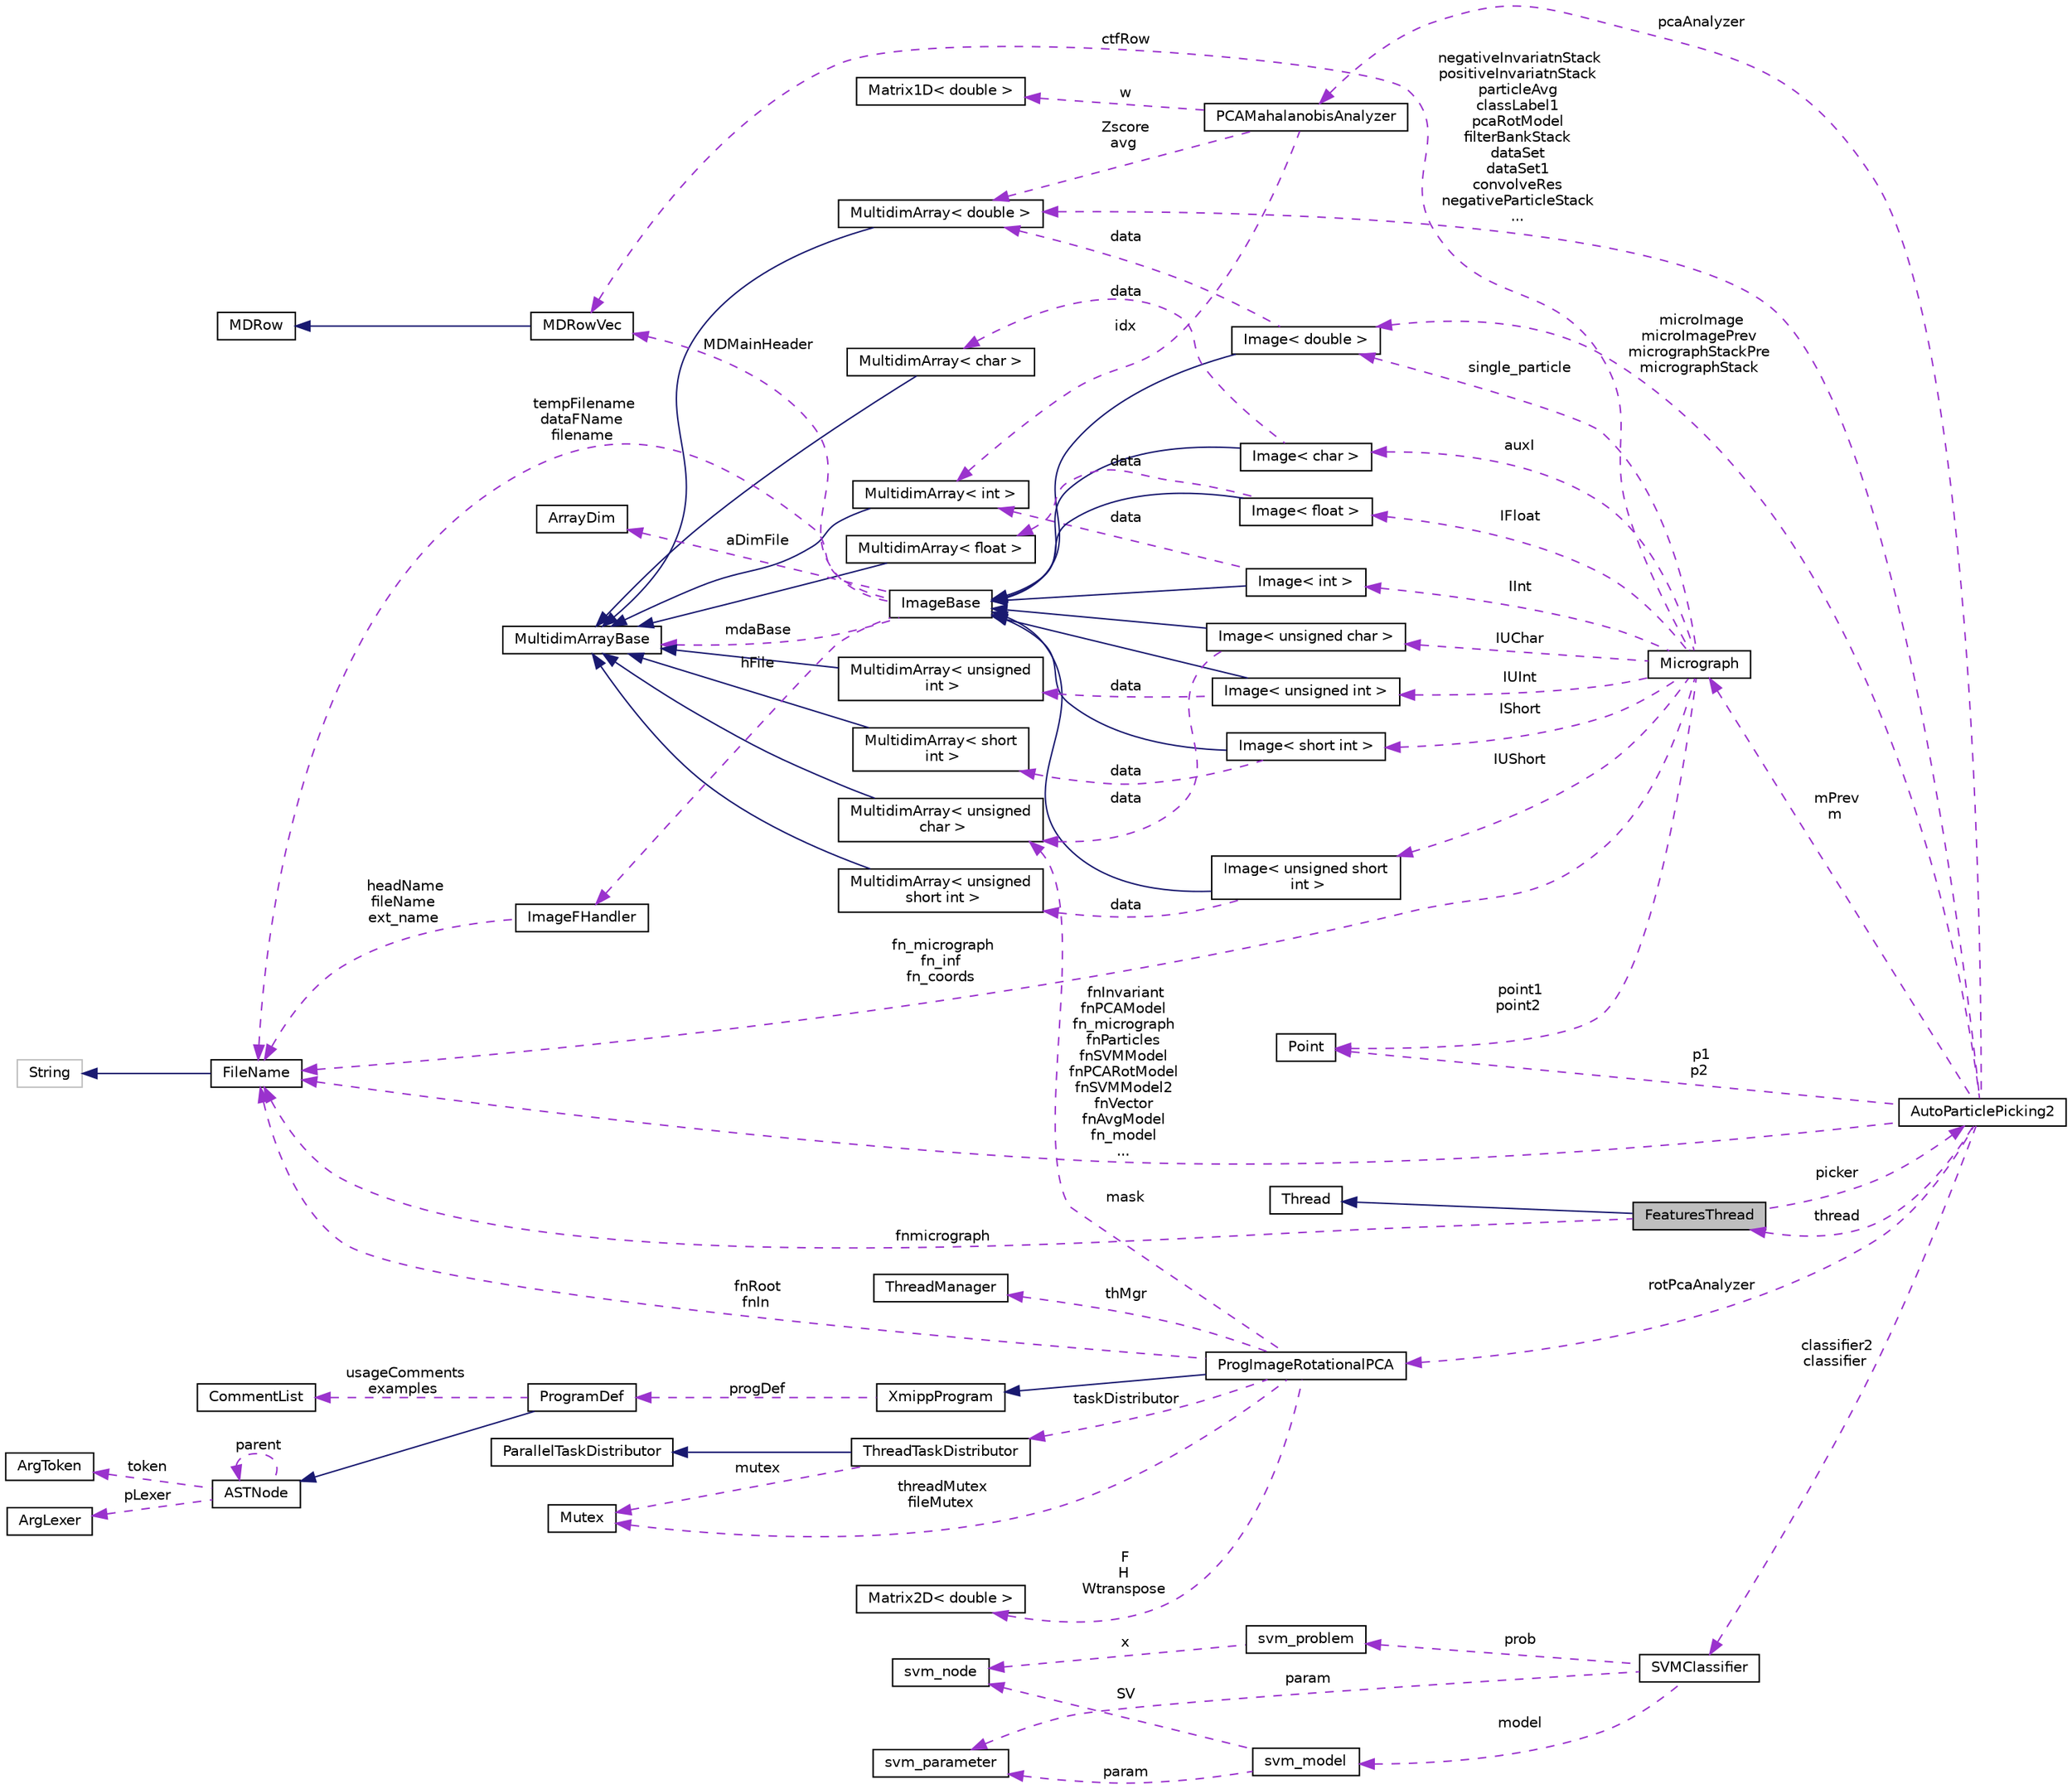 digraph "FeaturesThread"
{
  edge [fontname="Helvetica",fontsize="10",labelfontname="Helvetica",labelfontsize="10"];
  node [fontname="Helvetica",fontsize="10",shape=record];
  rankdir="LR";
  Node2 [label="FeaturesThread",height=0.2,width=0.4,color="black", fillcolor="grey75", style="filled", fontcolor="black"];
  Node3 -> Node2 [dir="back",color="midnightblue",fontsize="10",style="solid",fontname="Helvetica"];
  Node3 [label="Thread",height=0.2,width=0.4,color="black", fillcolor="white", style="filled",URL="$classThread.html"];
  Node4 -> Node2 [dir="back",color="darkorchid3",fontsize="10",style="dashed",label=" picker" ,fontname="Helvetica"];
  Node4 [label="AutoParticlePicking2",height=0.2,width=0.4,color="black", fillcolor="white", style="filled",URL="$classAutoParticlePicking2.html"];
  Node5 -> Node4 [dir="back",color="darkorchid3",fontsize="10",style="dashed",label=" pcaAnalyzer" ,fontname="Helvetica"];
  Node5 [label="PCAMahalanobisAnalyzer",height=0.2,width=0.4,color="black", fillcolor="white", style="filled",URL="$classPCAMahalanobisAnalyzer.html"];
  Node6 -> Node5 [dir="back",color="darkorchid3",fontsize="10",style="dashed",label=" w" ,fontname="Helvetica"];
  Node6 [label="Matrix1D\< double \>",height=0.2,width=0.4,color="black", fillcolor="white", style="filled",URL="$classMatrix1D.html"];
  Node7 -> Node5 [dir="back",color="darkorchid3",fontsize="10",style="dashed",label=" Zscore\navg" ,fontname="Helvetica"];
  Node7 [label="MultidimArray\< double \>",height=0.2,width=0.4,color="black", fillcolor="white", style="filled",URL="$classMultidimArray.html"];
  Node8 -> Node7 [dir="back",color="midnightblue",fontsize="10",style="solid",fontname="Helvetica"];
  Node8 [label="MultidimArrayBase",height=0.2,width=0.4,color="black", fillcolor="white", style="filled",URL="$classMultidimArrayBase.html"];
  Node9 -> Node5 [dir="back",color="darkorchid3",fontsize="10",style="dashed",label=" idx" ,fontname="Helvetica"];
  Node9 [label="MultidimArray\< int \>",height=0.2,width=0.4,color="black", fillcolor="white", style="filled",URL="$classMultidimArray.html"];
  Node8 -> Node9 [dir="back",color="midnightblue",fontsize="10",style="solid",fontname="Helvetica"];
  Node2 -> Node4 [dir="back",color="darkorchid3",fontsize="10",style="dashed",label=" thread" ,fontname="Helvetica"];
  Node10 -> Node4 [dir="back",color="darkorchid3",fontsize="10",style="dashed",label=" classifier2\nclassifier" ,fontname="Helvetica"];
  Node10 [label="SVMClassifier",height=0.2,width=0.4,color="black", fillcolor="white", style="filled",URL="$classSVMClassifier.html"];
  Node11 -> Node10 [dir="back",color="darkorchid3",fontsize="10",style="dashed",label=" prob" ,fontname="Helvetica"];
  Node11 [label="svm_problem",height=0.2,width=0.4,color="black", fillcolor="white", style="filled",URL="$structsvm__problem.html"];
  Node12 -> Node11 [dir="back",color="darkorchid3",fontsize="10",style="dashed",label=" x" ,fontname="Helvetica"];
  Node12 [label="svm_node",height=0.2,width=0.4,color="black", fillcolor="white", style="filled",URL="$structsvm__node.html"];
  Node13 -> Node10 [dir="back",color="darkorchid3",fontsize="10",style="dashed",label=" model" ,fontname="Helvetica"];
  Node13 [label="svm_model",height=0.2,width=0.4,color="black", fillcolor="white", style="filled",URL="$structsvm__model.html"];
  Node12 -> Node13 [dir="back",color="darkorchid3",fontsize="10",style="dashed",label=" SV" ,fontname="Helvetica"];
  Node14 -> Node13 [dir="back",color="darkorchid3",fontsize="10",style="dashed",label=" param" ,fontname="Helvetica"];
  Node14 [label="svm_parameter",height=0.2,width=0.4,color="black", fillcolor="white", style="filled",URL="$structsvm__parameter.html"];
  Node14 -> Node10 [dir="back",color="darkorchid3",fontsize="10",style="dashed",label=" param" ,fontname="Helvetica"];
  Node15 -> Node4 [dir="back",color="darkorchid3",fontsize="10",style="dashed",label=" mPrev\nm" ,fontname="Helvetica"];
  Node15 [label="Micrograph",height=0.2,width=0.4,color="black", fillcolor="white", style="filled",URL="$classMicrograph.html"];
  Node16 -> Node15 [dir="back",color="darkorchid3",fontsize="10",style="dashed",label=" auxI" ,fontname="Helvetica"];
  Node16 [label="Image\< char \>",height=0.2,width=0.4,color="black", fillcolor="white", style="filled",URL="$classImage.html"];
  Node17 -> Node16 [dir="back",color="midnightblue",fontsize="10",style="solid",fontname="Helvetica"];
  Node17 [label="ImageBase",height=0.2,width=0.4,color="black", fillcolor="white", style="filled",URL="$classImageBase.html",tooltip="Image base class. "];
  Node8 -> Node17 [dir="back",color="darkorchid3",fontsize="10",style="dashed",label=" mdaBase" ,fontname="Helvetica"];
  Node18 -> Node17 [dir="back",color="darkorchid3",fontsize="10",style="dashed",label=" MDMainHeader" ,fontname="Helvetica"];
  Node18 [label="MDRowVec",height=0.2,width=0.4,color="black", fillcolor="white", style="filled",URL="$classMDRowVec.html"];
  Node19 -> Node18 [dir="back",color="midnightblue",fontsize="10",style="solid",fontname="Helvetica"];
  Node19 [label="MDRow",height=0.2,width=0.4,color="black", fillcolor="white", style="filled",URL="$classMDRow.html"];
  Node20 -> Node17 [dir="back",color="darkorchid3",fontsize="10",style="dashed",label=" hFile" ,fontname="Helvetica"];
  Node20 [label="ImageFHandler",height=0.2,width=0.4,color="black", fillcolor="white", style="filled",URL="$structImageFHandler.html"];
  Node21 -> Node20 [dir="back",color="darkorchid3",fontsize="10",style="dashed",label=" headName\nfileName\next_name" ,fontname="Helvetica"];
  Node21 [label="FileName",height=0.2,width=0.4,color="black", fillcolor="white", style="filled",URL="$classFileName.html"];
  Node22 -> Node21 [dir="back",color="midnightblue",fontsize="10",style="solid",fontname="Helvetica"];
  Node22 [label="String",height=0.2,width=0.4,color="grey75", fillcolor="white", style="filled"];
  Node23 -> Node17 [dir="back",color="darkorchid3",fontsize="10",style="dashed",label=" aDimFile" ,fontname="Helvetica"];
  Node23 [label="ArrayDim",height=0.2,width=0.4,color="black", fillcolor="white", style="filled",URL="$structArrayDim.html"];
  Node21 -> Node17 [dir="back",color="darkorchid3",fontsize="10",style="dashed",label=" tempFilename\ndataFName\nfilename" ,fontname="Helvetica"];
  Node24 -> Node16 [dir="back",color="darkorchid3",fontsize="10",style="dashed",label=" data" ,fontname="Helvetica"];
  Node24 [label="MultidimArray\< char \>",height=0.2,width=0.4,color="black", fillcolor="white", style="filled",URL="$classMultidimArray.html"];
  Node8 -> Node24 [dir="back",color="midnightblue",fontsize="10",style="solid",fontname="Helvetica"];
  Node25 -> Node15 [dir="back",color="darkorchid3",fontsize="10",style="dashed",label=" IFloat" ,fontname="Helvetica"];
  Node25 [label="Image\< float \>",height=0.2,width=0.4,color="black", fillcolor="white", style="filled",URL="$classImage.html"];
  Node17 -> Node25 [dir="back",color="midnightblue",fontsize="10",style="solid",fontname="Helvetica"];
  Node26 -> Node25 [dir="back",color="darkorchid3",fontsize="10",style="dashed",label=" data" ,fontname="Helvetica"];
  Node26 [label="MultidimArray\< float \>",height=0.2,width=0.4,color="black", fillcolor="white", style="filled",URL="$classMultidimArray.html"];
  Node8 -> Node26 [dir="back",color="midnightblue",fontsize="10",style="solid",fontname="Helvetica"];
  Node27 -> Node15 [dir="back",color="darkorchid3",fontsize="10",style="dashed",label=" IUInt" ,fontname="Helvetica"];
  Node27 [label="Image\< unsigned int \>",height=0.2,width=0.4,color="black", fillcolor="white", style="filled",URL="$classImage.html"];
  Node17 -> Node27 [dir="back",color="midnightblue",fontsize="10",style="solid",fontname="Helvetica"];
  Node28 -> Node27 [dir="back",color="darkorchid3",fontsize="10",style="dashed",label=" data" ,fontname="Helvetica"];
  Node28 [label="MultidimArray\< unsigned\l int \>",height=0.2,width=0.4,color="black", fillcolor="white", style="filled",URL="$classMultidimArray.html"];
  Node8 -> Node28 [dir="back",color="midnightblue",fontsize="10",style="solid",fontname="Helvetica"];
  Node29 -> Node15 [dir="back",color="darkorchid3",fontsize="10",style="dashed",label=" IUShort" ,fontname="Helvetica"];
  Node29 [label="Image\< unsigned short\l int \>",height=0.2,width=0.4,color="black", fillcolor="white", style="filled",URL="$classImage.html"];
  Node17 -> Node29 [dir="back",color="midnightblue",fontsize="10",style="solid",fontname="Helvetica"];
  Node30 -> Node29 [dir="back",color="darkorchid3",fontsize="10",style="dashed",label=" data" ,fontname="Helvetica"];
  Node30 [label="MultidimArray\< unsigned\l short int \>",height=0.2,width=0.4,color="black", fillcolor="white", style="filled",URL="$classMultidimArray.html"];
  Node8 -> Node30 [dir="back",color="midnightblue",fontsize="10",style="solid",fontname="Helvetica"];
  Node31 -> Node15 [dir="back",color="darkorchid3",fontsize="10",style="dashed",label=" single_particle" ,fontname="Helvetica"];
  Node31 [label="Image\< double \>",height=0.2,width=0.4,color="black", fillcolor="white", style="filled",URL="$classImage.html"];
  Node17 -> Node31 [dir="back",color="midnightblue",fontsize="10",style="solid",fontname="Helvetica"];
  Node7 -> Node31 [dir="back",color="darkorchid3",fontsize="10",style="dashed",label=" data" ,fontname="Helvetica"];
  Node32 -> Node15 [dir="back",color="darkorchid3",fontsize="10",style="dashed",label=" IShort" ,fontname="Helvetica"];
  Node32 [label="Image\< short int \>",height=0.2,width=0.4,color="black", fillcolor="white", style="filled",URL="$classImage.html"];
  Node17 -> Node32 [dir="back",color="midnightblue",fontsize="10",style="solid",fontname="Helvetica"];
  Node33 -> Node32 [dir="back",color="darkorchid3",fontsize="10",style="dashed",label=" data" ,fontname="Helvetica"];
  Node33 [label="MultidimArray\< short\l int \>",height=0.2,width=0.4,color="black", fillcolor="white", style="filled",URL="$classMultidimArray.html"];
  Node8 -> Node33 [dir="back",color="midnightblue",fontsize="10",style="solid",fontname="Helvetica"];
  Node34 -> Node15 [dir="back",color="darkorchid3",fontsize="10",style="dashed",label=" point1\npoint2" ,fontname="Helvetica"];
  Node34 [label="Point",height=0.2,width=0.4,color="black", fillcolor="white", style="filled",URL="$structPoint.html"];
  Node35 -> Node15 [dir="back",color="darkorchid3",fontsize="10",style="dashed",label=" IInt" ,fontname="Helvetica"];
  Node35 [label="Image\< int \>",height=0.2,width=0.4,color="black", fillcolor="white", style="filled",URL="$classImage.html"];
  Node17 -> Node35 [dir="back",color="midnightblue",fontsize="10",style="solid",fontname="Helvetica"];
  Node9 -> Node35 [dir="back",color="darkorchid3",fontsize="10",style="dashed",label=" data" ,fontname="Helvetica"];
  Node18 -> Node15 [dir="back",color="darkorchid3",fontsize="10",style="dashed",label=" ctfRow" ,fontname="Helvetica"];
  Node36 -> Node15 [dir="back",color="darkorchid3",fontsize="10",style="dashed",label=" IUChar" ,fontname="Helvetica"];
  Node36 [label="Image\< unsigned char \>",height=0.2,width=0.4,color="black", fillcolor="white", style="filled",URL="$classImage.html"];
  Node17 -> Node36 [dir="back",color="midnightblue",fontsize="10",style="solid",fontname="Helvetica"];
  Node37 -> Node36 [dir="back",color="darkorchid3",fontsize="10",style="dashed",label=" data" ,fontname="Helvetica"];
  Node37 [label="MultidimArray\< unsigned\l char \>",height=0.2,width=0.4,color="black", fillcolor="white", style="filled",URL="$classMultidimArray.html"];
  Node8 -> Node37 [dir="back",color="midnightblue",fontsize="10",style="solid",fontname="Helvetica"];
  Node21 -> Node15 [dir="back",color="darkorchid3",fontsize="10",style="dashed",label=" fn_micrograph\nfn_inf\nfn_coords" ,fontname="Helvetica"];
  Node38 -> Node4 [dir="back",color="darkorchid3",fontsize="10",style="dashed",label=" rotPcaAnalyzer" ,fontname="Helvetica"];
  Node38 [label="ProgImageRotationalPCA",height=0.2,width=0.4,color="black", fillcolor="white", style="filled",URL="$classProgImageRotationalPCA.html"];
  Node39 -> Node38 [dir="back",color="midnightblue",fontsize="10",style="solid",fontname="Helvetica"];
  Node39 [label="XmippProgram",height=0.2,width=0.4,color="black", fillcolor="white", style="filled",URL="$classXmippProgram.html"];
  Node40 -> Node39 [dir="back",color="darkorchid3",fontsize="10",style="dashed",label=" progDef" ,fontname="Helvetica"];
  Node40 [label="ProgramDef",height=0.2,width=0.4,color="black", fillcolor="white", style="filled",URL="$classProgramDef.html"];
  Node41 -> Node40 [dir="back",color="midnightblue",fontsize="10",style="solid",fontname="Helvetica"];
  Node41 [label="ASTNode",height=0.2,width=0.4,color="black", fillcolor="white", style="filled",URL="$classASTNode.html"];
  Node42 -> Node41 [dir="back",color="darkorchid3",fontsize="10",style="dashed",label=" token" ,fontname="Helvetica"];
  Node42 [label="ArgToken",height=0.2,width=0.4,color="black", fillcolor="white", style="filled",URL="$classArgToken.html"];
  Node43 -> Node41 [dir="back",color="darkorchid3",fontsize="10",style="dashed",label=" pLexer" ,fontname="Helvetica"];
  Node43 [label="ArgLexer",height=0.2,width=0.4,color="black", fillcolor="white", style="filled",URL="$classArgLexer.html"];
  Node41 -> Node41 [dir="back",color="darkorchid3",fontsize="10",style="dashed",label=" parent" ,fontname="Helvetica"];
  Node44 -> Node40 [dir="back",color="darkorchid3",fontsize="10",style="dashed",label=" usageComments\nexamples" ,fontname="Helvetica"];
  Node44 [label="CommentList",height=0.2,width=0.4,color="black", fillcolor="white", style="filled",URL="$classCommentList.html"];
  Node45 -> Node38 [dir="back",color="darkorchid3",fontsize="10",style="dashed",label=" F\nH\nWtranspose" ,fontname="Helvetica"];
  Node45 [label="Matrix2D\< double \>",height=0.2,width=0.4,color="black", fillcolor="white", style="filled",URL="$classMatrix2D.html"];
  Node46 -> Node38 [dir="back",color="darkorchid3",fontsize="10",style="dashed",label=" thMgr" ,fontname="Helvetica"];
  Node46 [label="ThreadManager",height=0.2,width=0.4,color="black", fillcolor="white", style="filled",URL="$classThreadManager.html"];
  Node47 -> Node38 [dir="back",color="darkorchid3",fontsize="10",style="dashed",label=" threadMutex\nfileMutex" ,fontname="Helvetica"];
  Node47 [label="Mutex",height=0.2,width=0.4,color="black", fillcolor="white", style="filled",URL="$classMutex.html"];
  Node48 -> Node38 [dir="back",color="darkorchid3",fontsize="10",style="dashed",label=" taskDistributor" ,fontname="Helvetica"];
  Node48 [label="ThreadTaskDistributor",height=0.2,width=0.4,color="black", fillcolor="white", style="filled",URL="$classThreadTaskDistributor.html"];
  Node49 -> Node48 [dir="back",color="midnightblue",fontsize="10",style="solid",fontname="Helvetica"];
  Node49 [label="ParallelTaskDistributor",height=0.2,width=0.4,color="black", fillcolor="white", style="filled",URL="$classParallelTaskDistributor.html"];
  Node47 -> Node48 [dir="back",color="darkorchid3",fontsize="10",style="dashed",label=" mutex" ,fontname="Helvetica"];
  Node37 -> Node38 [dir="back",color="darkorchid3",fontsize="10",style="dashed",label=" mask" ,fontname="Helvetica"];
  Node21 -> Node38 [dir="back",color="darkorchid3",fontsize="10",style="dashed",label=" fnRoot\nfnIn" ,fontname="Helvetica"];
  Node31 -> Node4 [dir="back",color="darkorchid3",fontsize="10",style="dashed",label=" microImage\nmicroImagePrev\nmicrographStackPre\nmicrographStack" ,fontname="Helvetica"];
  Node7 -> Node4 [dir="back",color="darkorchid3",fontsize="10",style="dashed",label=" negativeInvariatnStack\npositiveInvariatnStack\nparticleAvg\nclassLabel1\npcaRotModel\nfilterBankStack\ndataSet\ndataSet1\nconvolveRes\nnegativeParticleStack\n..." ,fontname="Helvetica"];
  Node34 -> Node4 [dir="back",color="darkorchid3",fontsize="10",style="dashed",label=" p1\np2" ,fontname="Helvetica"];
  Node21 -> Node4 [dir="back",color="darkorchid3",fontsize="10",style="dashed",label=" fnInvariant\nfnPCAModel\nfn_micrograph\nfnParticles\nfnSVMModel\nfnPCARotModel\nfnSVMModel2\nfnVector\nfnAvgModel\nfn_model\n..." ,fontname="Helvetica"];
  Node21 -> Node2 [dir="back",color="darkorchid3",fontsize="10",style="dashed",label=" fnmicrograph" ,fontname="Helvetica"];
}
